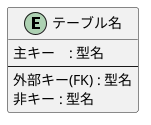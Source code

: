 'ER図の書き方を明記するための図
@startuml entity-description
    entity テーブル名 {
        主キー　: 型名
        --
        外部キー(FK) : 型名
        非キー : 型名
    }
@enduml